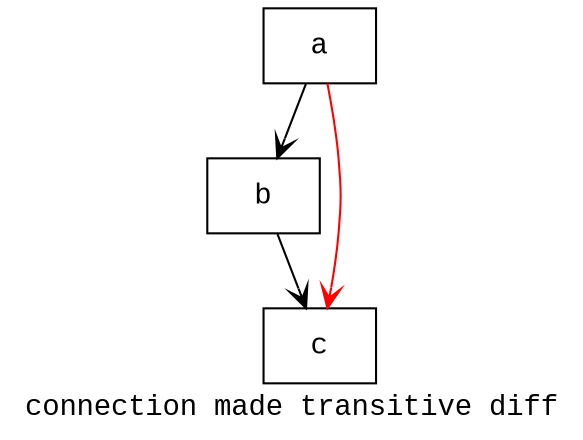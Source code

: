 digraph D {
    tooltip="connection made transitive diff";
    label="connection made transitive diff";
    bgcolor="#ffffff";
    fontcolor="#000000";
    fontname="Courier New";
    
    node1 [color="#000000",fontcolor="#000000",fontname="Courier New",shape="rectangle",tooltip="a",label="a"]
    
    node2 [color="#000000",fontcolor="#000000",fontname="Courier New",shape="rectangle",tooltip="b",label="b"]
    
    node3 [color="#000000",fontcolor="#000000",fontname="Courier New",shape="rectangle",tooltip="c",label="c"]
    
    node1 -> node2 [arrowhead="vee",color="#000000",tooltip="a\n   ->\nb",]
    node1 -> node3 [arrowhead="vee",color="#ff0000",tooltip="a\n   ->\nc",]
    node2 -> node3 [arrowhead="vee",color="#000000",tooltip="b\n   ->\nc",]
}
